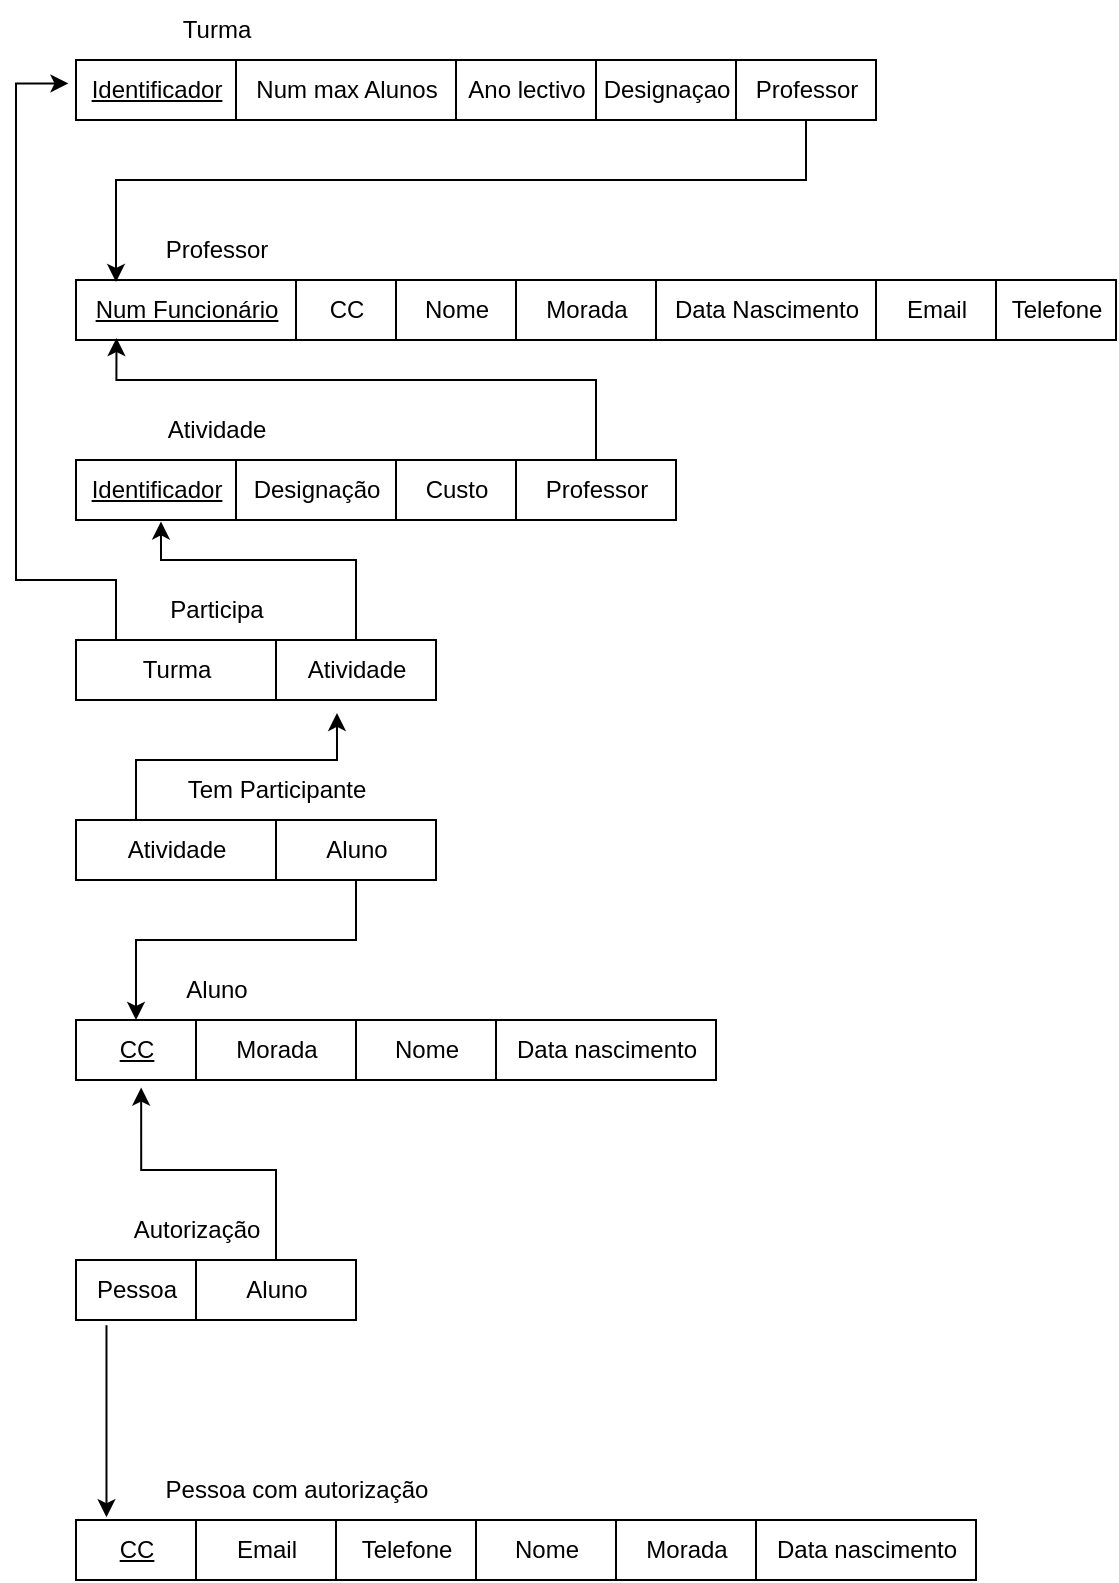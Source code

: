 <mxfile version="21.0.2" type="device"><diagram name="Page-1" id="fc2ac565-0d4e-3f0d-88b0-a54af1634ed7"><mxGraphModel dx="1305" dy="1305" grid="1" gridSize="10" guides="1" tooltips="1" connect="0" arrows="1" fold="1" page="1" pageScale="1.5" pageWidth="1169" pageHeight="827" background="none" math="0" shadow="0"><root><mxCell id="0" style=";html=1;"/><mxCell id="1" style=";html=1;" parent="0"/><mxCell id="4" value="&lt;u&gt;Identificador&lt;/u&gt;" style="strokeWidth=1;fontStyle=0;html=1;" parent="1" vertex="1"><mxGeometry x="80" y="80" width="80" height="30" as="geometry"/></mxCell><mxCell id="67c90442a009f359-278" value="Num max Alunos" style="strokeWidth=1;fontStyle=0;html=1;" parent="1" vertex="1"><mxGeometry x="160" y="80" width="110" height="30" as="geometry"/></mxCell><mxCell id="67c90442a009f359-279" value="Ano lectivo" style="strokeWidth=1;fontStyle=0;html=1;" parent="1" vertex="1"><mxGeometry x="270" y="80" width="70" height="30" as="geometry"/></mxCell><mxCell id="n7iwXaYbo9hSTj7aAVBq-100" value="Turma" style="text;html=1;align=center;verticalAlign=middle;resizable=0;points=[];autosize=1;strokeColor=none;fillColor=none;" vertex="1" parent="1"><mxGeometry x="120" y="50" width="60" height="30" as="geometry"/></mxCell><mxCell id="n7iwXaYbo9hSTj7aAVBq-101" value="&lt;u&gt;Num Funcionário&lt;/u&gt;" style="strokeWidth=1;fontStyle=0;html=1;" vertex="1" parent="1"><mxGeometry x="80" y="190" width="110" height="30" as="geometry"/></mxCell><mxCell id="n7iwXaYbo9hSTj7aAVBq-102" value="CC" style="strokeWidth=1;fontStyle=0;html=1;" vertex="1" parent="1"><mxGeometry x="190" y="190" width="50" height="30" as="geometry"/></mxCell><mxCell id="n7iwXaYbo9hSTj7aAVBq-103" value="Nome" style="strokeWidth=1;fontStyle=0;html=1;" vertex="1" parent="1"><mxGeometry x="240" y="190" width="60" height="30" as="geometry"/></mxCell><mxCell id="n7iwXaYbo9hSTj7aAVBq-104" value="Professor" style="text;html=1;align=center;verticalAlign=middle;resizable=0;points=[];autosize=1;strokeColor=none;fillColor=none;" vertex="1" parent="1"><mxGeometry x="115" y="160" width="70" height="30" as="geometry"/></mxCell><mxCell id="n7iwXaYbo9hSTj7aAVBq-106" value="&lt;u&gt;Identificador&lt;/u&gt;" style="strokeWidth=1;fontStyle=0;html=1;" vertex="1" parent="1"><mxGeometry x="80" y="280" width="80" height="30" as="geometry"/></mxCell><mxCell id="n7iwXaYbo9hSTj7aAVBq-107" value="Designação" style="strokeWidth=1;fontStyle=0;html=1;" vertex="1" parent="1"><mxGeometry x="160" y="280" width="80" height="30" as="geometry"/></mxCell><mxCell id="n7iwXaYbo9hSTj7aAVBq-108" value="Custo" style="strokeWidth=1;fontStyle=0;html=1;" vertex="1" parent="1"><mxGeometry x="240" y="280" width="60" height="30" as="geometry"/></mxCell><mxCell id="n7iwXaYbo9hSTj7aAVBq-109" value="Atividade" style="text;html=1;align=center;verticalAlign=middle;resizable=0;points=[];autosize=1;strokeColor=none;fillColor=none;" vertex="1" parent="1"><mxGeometry x="115" y="250" width="70" height="30" as="geometry"/></mxCell><mxCell id="n7iwXaYbo9hSTj7aAVBq-112" value="Morada" style="strokeWidth=1;fontStyle=0;html=1;" vertex="1" parent="1"><mxGeometry x="300" y="190" width="70" height="30" as="geometry"/></mxCell><mxCell id="n7iwXaYbo9hSTj7aAVBq-150" value="" style="edgeStyle=orthogonalEdgeStyle;rounded=0;orthogonalLoop=1;jettySize=auto;html=1;entryX=-0.047;entryY=0.391;entryDx=0;entryDy=0;entryPerimeter=0;exitX=0.2;exitY=0;exitDx=0;exitDy=0;exitPerimeter=0;" edge="1" parent="1" source="n7iwXaYbo9hSTj7aAVBq-114" target="4"><mxGeometry relative="1" as="geometry"><mxPoint x="100" y="360" as="sourcePoint"/><Array as="points"><mxPoint x="100" y="340"/><mxPoint x="50" y="340"/><mxPoint x="50" y="92"/></Array></mxGeometry></mxCell><mxCell id="n7iwXaYbo9hSTj7aAVBq-114" value="Turma" style="strokeWidth=1;fontStyle=0;html=1;" vertex="1" parent="1"><mxGeometry x="80" y="370" width="100" height="30" as="geometry"/></mxCell><mxCell id="n7iwXaYbo9hSTj7aAVBq-151" value="" style="edgeStyle=orthogonalEdgeStyle;rounded=0;orthogonalLoop=1;jettySize=auto;html=1;entryX=0.531;entryY=1.024;entryDx=0;entryDy=0;entryPerimeter=0;" edge="1" parent="1" source="n7iwXaYbo9hSTj7aAVBq-115" target="n7iwXaYbo9hSTj7aAVBq-106"><mxGeometry relative="1" as="geometry"><Array as="points"><mxPoint x="220" y="330"/><mxPoint x="123" y="330"/></Array></mxGeometry></mxCell><mxCell id="n7iwXaYbo9hSTj7aAVBq-115" value="Atividade" style="strokeWidth=1;fontStyle=0;html=1;" vertex="1" parent="1"><mxGeometry x="180" y="370" width="80" height="30" as="geometry"/></mxCell><mxCell id="n7iwXaYbo9hSTj7aAVBq-117" value="Participa" style="text;html=1;align=center;verticalAlign=middle;resizable=0;points=[];autosize=1;strokeColor=none;fillColor=none;" vertex="1" parent="1"><mxGeometry x="115" y="340" width="70" height="30" as="geometry"/></mxCell><mxCell id="n7iwXaYbo9hSTj7aAVBq-119" value="Data Nascimento" style="strokeWidth=1;fontStyle=0;html=1;" vertex="1" parent="1"><mxGeometry x="370" y="190" width="110" height="30" as="geometry"/></mxCell><mxCell id="n7iwXaYbo9hSTj7aAVBq-164" value="" style="edgeStyle=orthogonalEdgeStyle;rounded=0;orthogonalLoop=1;jettySize=auto;html=1;entryX=0.381;entryY=1.216;entryDx=0;entryDy=0;entryPerimeter=0;" edge="1" parent="1" source="n7iwXaYbo9hSTj7aAVBq-121" target="n7iwXaYbo9hSTj7aAVBq-115"><mxGeometry relative="1" as="geometry"><mxPoint x="150" y="380" as="targetPoint"/><Array as="points"><mxPoint x="110" y="430"/><mxPoint x="210" y="430"/></Array></mxGeometry></mxCell><mxCell id="n7iwXaYbo9hSTj7aAVBq-121" value="Atividade" style="strokeWidth=1;fontStyle=0;html=1;" vertex="1" parent="1"><mxGeometry x="80" y="460" width="100" height="30" as="geometry"/></mxCell><mxCell id="n7iwXaYbo9hSTj7aAVBq-163" value="" style="edgeStyle=orthogonalEdgeStyle;rounded=0;orthogonalLoop=1;jettySize=auto;html=1;" edge="1" parent="1" source="n7iwXaYbo9hSTj7aAVBq-122" target="n7iwXaYbo9hSTj7aAVBq-127"><mxGeometry relative="1" as="geometry"><Array as="points"><mxPoint x="220" y="520"/><mxPoint x="110" y="520"/></Array></mxGeometry></mxCell><mxCell id="n7iwXaYbo9hSTj7aAVBq-122" value="Aluno" style="strokeWidth=1;fontStyle=0;html=1;" vertex="1" parent="1"><mxGeometry x="180" y="460" width="80" height="30" as="geometry"/></mxCell><mxCell id="n7iwXaYbo9hSTj7aAVBq-124" value="Tem Participante" style="text;html=1;align=center;verticalAlign=middle;resizable=0;points=[];autosize=1;strokeColor=none;fillColor=none;" vertex="1" parent="1"><mxGeometry x="125" y="430" width="110" height="30" as="geometry"/></mxCell><mxCell id="n7iwXaYbo9hSTj7aAVBq-127" value="&lt;u&gt;CC&lt;/u&gt;" style="strokeWidth=1;fontStyle=0;html=1;" vertex="1" parent="1"><mxGeometry x="80" y="560" width="60" height="30" as="geometry"/></mxCell><mxCell id="n7iwXaYbo9hSTj7aAVBq-128" value="Morada" style="strokeWidth=1;fontStyle=0;html=1;" vertex="1" parent="1"><mxGeometry x="140" y="560" width="80" height="30" as="geometry"/></mxCell><mxCell id="n7iwXaYbo9hSTj7aAVBq-130" value="Aluno" style="text;html=1;align=center;verticalAlign=middle;resizable=0;points=[];autosize=1;strokeColor=none;fillColor=none;" vertex="1" parent="1"><mxGeometry x="125" y="530" width="50" height="30" as="geometry"/></mxCell><mxCell id="n7iwXaYbo9hSTj7aAVBq-132" value="Nome" style="strokeWidth=1;fontStyle=0;html=1;" vertex="1" parent="1"><mxGeometry x="220" y="560" width="70" height="30" as="geometry"/></mxCell><mxCell id="n7iwXaYbo9hSTj7aAVBq-133" value="&lt;u&gt;CC&lt;/u&gt;" style="strokeWidth=1;fontStyle=0;html=1;" vertex="1" parent="1"><mxGeometry x="80" y="810" width="60" height="30" as="geometry"/></mxCell><mxCell id="n7iwXaYbo9hSTj7aAVBq-134" value="Email" style="strokeWidth=1;fontStyle=0;html=1;" vertex="1" parent="1"><mxGeometry x="140" y="810" width="70" height="30" as="geometry"/></mxCell><mxCell id="n7iwXaYbo9hSTj7aAVBq-135" value="Telefone" style="strokeWidth=1;fontStyle=0;html=1;" vertex="1" parent="1"><mxGeometry x="210" y="810" width="70" height="30" as="geometry"/></mxCell><mxCell id="n7iwXaYbo9hSTj7aAVBq-136" value="Nome" style="strokeWidth=1;fontStyle=0;html=1;" vertex="1" parent="1"><mxGeometry x="280" y="810" width="70" height="30" as="geometry"/></mxCell><mxCell id="n7iwXaYbo9hSTj7aAVBq-137" value="Pessoa com autorização" style="text;html=1;align=center;verticalAlign=middle;resizable=0;points=[];autosize=1;strokeColor=none;fillColor=none;" vertex="1" parent="1"><mxGeometry x="115" y="780" width="150" height="30" as="geometry"/></mxCell><mxCell id="n7iwXaYbo9hSTj7aAVBq-141" value="Designaçao" style="strokeWidth=1;fontStyle=0;html=1;" vertex="1" parent="1"><mxGeometry x="340" y="80" width="70" height="30" as="geometry"/></mxCell><mxCell id="n7iwXaYbo9hSTj7aAVBq-145" value="" style="edgeStyle=orthogonalEdgeStyle;rounded=0;orthogonalLoop=1;jettySize=auto;html=1;" edge="1" parent="1" source="n7iwXaYbo9hSTj7aAVBq-142"><mxGeometry relative="1" as="geometry"><mxPoint x="100" y="191" as="targetPoint"/><Array as="points"><mxPoint x="445" y="140"/><mxPoint x="100" y="140"/><mxPoint x="100" y="191"/></Array></mxGeometry></mxCell><mxCell id="n7iwXaYbo9hSTj7aAVBq-142" value="Professor" style="strokeWidth=1;fontStyle=0;html=1;" vertex="1" parent="1"><mxGeometry x="410" y="80" width="70" height="30" as="geometry"/></mxCell><mxCell id="n7iwXaYbo9hSTj7aAVBq-143" value="Email" style="strokeWidth=1;fontStyle=0;html=1;" vertex="1" parent="1"><mxGeometry x="480" y="190" width="60" height="30" as="geometry"/></mxCell><mxCell id="n7iwXaYbo9hSTj7aAVBq-144" value="Telefone" style="strokeWidth=1;fontStyle=0;html=1;" vertex="1" parent="1"><mxGeometry x="540" y="190" width="60" height="30" as="geometry"/></mxCell><mxCell id="n7iwXaYbo9hSTj7aAVBq-147" value="" style="edgeStyle=orthogonalEdgeStyle;rounded=0;orthogonalLoop=1;jettySize=auto;html=1;entryX=0.184;entryY=0.967;entryDx=0;entryDy=0;entryPerimeter=0;" edge="1" parent="1" source="n7iwXaYbo9hSTj7aAVBq-146" target="n7iwXaYbo9hSTj7aAVBq-101"><mxGeometry relative="1" as="geometry"><Array as="points"><mxPoint x="340" y="240"/><mxPoint x="100" y="240"/></Array></mxGeometry></mxCell><mxCell id="n7iwXaYbo9hSTj7aAVBq-146" value="Professor" style="strokeWidth=1;fontStyle=0;html=1;" vertex="1" parent="1"><mxGeometry x="300" y="280" width="80" height="30" as="geometry"/></mxCell><mxCell id="n7iwXaYbo9hSTj7aAVBq-152" value="Data nascimento" style="strokeWidth=1;fontStyle=0;html=1;" vertex="1" parent="1"><mxGeometry x="290" y="560" width="110" height="30" as="geometry"/></mxCell><mxCell id="n7iwXaYbo9hSTj7aAVBq-153" value="Morada" style="strokeWidth=1;fontStyle=0;html=1;" vertex="1" parent="1"><mxGeometry x="350" y="810" width="70" height="30" as="geometry"/></mxCell><mxCell id="n7iwXaYbo9hSTj7aAVBq-155" value="Data nascimento" style="strokeWidth=1;fontStyle=0;html=1;" vertex="1" parent="1"><mxGeometry x="420" y="810" width="110" height="30" as="geometry"/></mxCell><mxCell id="n7iwXaYbo9hSTj7aAVBq-165" value="" style="edgeStyle=orthogonalEdgeStyle;rounded=0;orthogonalLoop=1;jettySize=auto;html=1;entryX=0.254;entryY=-0.046;entryDx=0;entryDy=0;entryPerimeter=0;exitX=0.254;exitY=1.087;exitDx=0;exitDy=0;exitPerimeter=0;" edge="1" parent="1" source="n7iwXaYbo9hSTj7aAVBq-157" target="n7iwXaYbo9hSTj7aAVBq-133"><mxGeometry relative="1" as="geometry"/></mxCell><mxCell id="n7iwXaYbo9hSTj7aAVBq-157" value="Pessoa" style="strokeWidth=1;fontStyle=0;html=1;" vertex="1" parent="1"><mxGeometry x="80" y="680" width="60" height="30" as="geometry"/></mxCell><mxCell id="n7iwXaYbo9hSTj7aAVBq-162" value="" style="edgeStyle=orthogonalEdgeStyle;rounded=0;orthogonalLoop=1;jettySize=auto;html=1;entryX=0.543;entryY=1.125;entryDx=0;entryDy=0;entryPerimeter=0;" edge="1" parent="1" source="n7iwXaYbo9hSTj7aAVBq-158" target="n7iwXaYbo9hSTj7aAVBq-127"><mxGeometry relative="1" as="geometry"/></mxCell><mxCell id="n7iwXaYbo9hSTj7aAVBq-158" value="Aluno" style="strokeWidth=1;fontStyle=0;html=1;" vertex="1" parent="1"><mxGeometry x="140" y="680" width="80" height="30" as="geometry"/></mxCell><mxCell id="n7iwXaYbo9hSTj7aAVBq-159" value="Autorização" style="text;html=1;align=center;verticalAlign=middle;resizable=0;points=[];autosize=1;strokeColor=none;fillColor=none;" vertex="1" parent="1"><mxGeometry x="95" y="650" width="90" height="30" as="geometry"/></mxCell></root></mxGraphModel></diagram></mxfile>